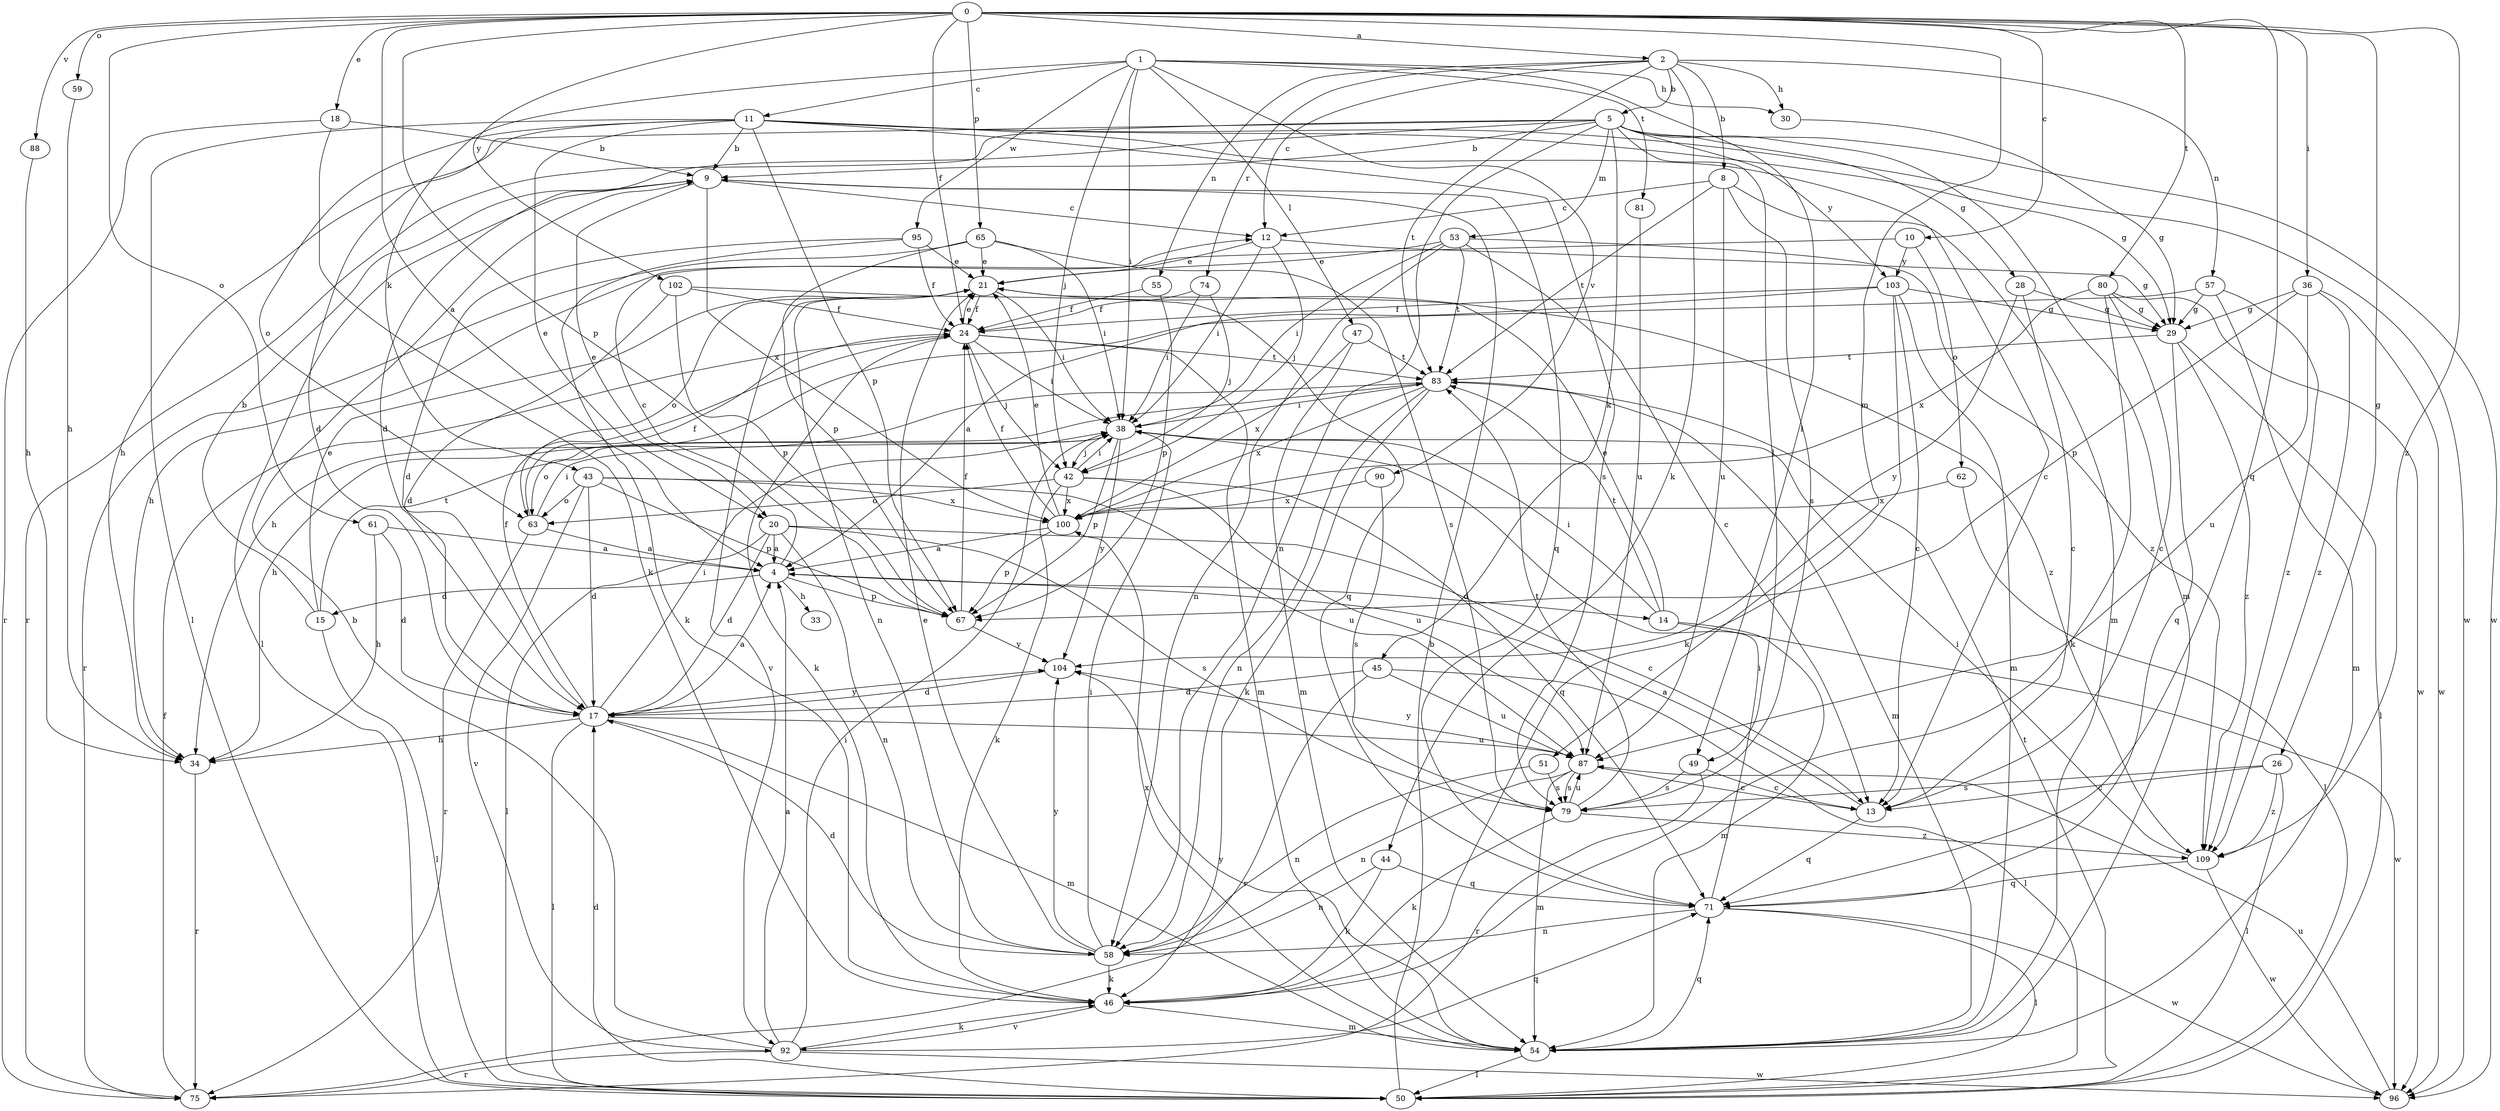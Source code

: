 strict digraph  {
0;
1;
2;
4;
5;
8;
9;
10;
11;
12;
13;
14;
15;
17;
18;
20;
21;
24;
26;
28;
29;
30;
33;
34;
36;
38;
42;
43;
44;
45;
46;
47;
49;
50;
51;
53;
54;
55;
57;
58;
59;
61;
62;
63;
65;
67;
71;
74;
75;
79;
80;
81;
83;
87;
88;
90;
92;
95;
96;
100;
102;
103;
104;
109;
0 -> 2  [label=a];
0 -> 4  [label=a];
0 -> 10  [label=c];
0 -> 18  [label=e];
0 -> 24  [label=f];
0 -> 26  [label=g];
0 -> 36  [label=i];
0 -> 51  [label=m];
0 -> 59  [label=o];
0 -> 61  [label=o];
0 -> 65  [label=p];
0 -> 67  [label=p];
0 -> 71  [label=q];
0 -> 80  [label=t];
0 -> 88  [label=v];
0 -> 102  [label=y];
0 -> 109  [label=z];
1 -> 11  [label=c];
1 -> 30  [label=h];
1 -> 38  [label=i];
1 -> 42  [label=j];
1 -> 43  [label=k];
1 -> 47  [label=l];
1 -> 49  [label=l];
1 -> 81  [label=t];
1 -> 90  [label=v];
1 -> 95  [label=w];
2 -> 5  [label=b];
2 -> 8  [label=b];
2 -> 12  [label=c];
2 -> 30  [label=h];
2 -> 44  [label=k];
2 -> 55  [label=n];
2 -> 57  [label=n];
2 -> 74  [label=r];
2 -> 83  [label=t];
4 -> 12  [label=c];
4 -> 14  [label=d];
4 -> 15  [label=d];
4 -> 33  [label=h];
4 -> 67  [label=p];
5 -> 9  [label=b];
5 -> 17  [label=d];
5 -> 28  [label=g];
5 -> 34  [label=h];
5 -> 45  [label=k];
5 -> 49  [label=l];
5 -> 53  [label=m];
5 -> 54  [label=m];
5 -> 58  [label=n];
5 -> 75  [label=r];
5 -> 96  [label=w];
5 -> 103  [label=y];
8 -> 12  [label=c];
8 -> 54  [label=m];
8 -> 79  [label=s];
8 -> 83  [label=t];
8 -> 87  [label=u];
9 -> 12  [label=c];
9 -> 20  [label=e];
9 -> 50  [label=l];
9 -> 71  [label=q];
9 -> 100  [label=x];
10 -> 34  [label=h];
10 -> 62  [label=o];
10 -> 103  [label=y];
11 -> 9  [label=b];
11 -> 13  [label=c];
11 -> 17  [label=d];
11 -> 20  [label=e];
11 -> 29  [label=g];
11 -> 50  [label=l];
11 -> 63  [label=o];
11 -> 67  [label=p];
11 -> 79  [label=s];
11 -> 96  [label=w];
12 -> 21  [label=e];
12 -> 29  [label=g];
12 -> 38  [label=i];
12 -> 42  [label=j];
13 -> 4  [label=a];
13 -> 71  [label=q];
14 -> 21  [label=e];
14 -> 38  [label=i];
14 -> 54  [label=m];
14 -> 83  [label=t];
14 -> 96  [label=w];
15 -> 9  [label=b];
15 -> 21  [label=e];
15 -> 50  [label=l];
15 -> 83  [label=t];
17 -> 4  [label=a];
17 -> 24  [label=f];
17 -> 34  [label=h];
17 -> 38  [label=i];
17 -> 50  [label=l];
17 -> 54  [label=m];
17 -> 87  [label=u];
17 -> 104  [label=y];
18 -> 9  [label=b];
18 -> 46  [label=k];
18 -> 75  [label=r];
20 -> 4  [label=a];
20 -> 13  [label=c];
20 -> 17  [label=d];
20 -> 50  [label=l];
20 -> 58  [label=n];
20 -> 79  [label=s];
21 -> 24  [label=f];
21 -> 38  [label=i];
21 -> 58  [label=n];
21 -> 63  [label=o];
21 -> 92  [label=v];
21 -> 109  [label=z];
24 -> 21  [label=e];
24 -> 38  [label=i];
24 -> 42  [label=j];
24 -> 46  [label=k];
24 -> 54  [label=m];
24 -> 83  [label=t];
26 -> 13  [label=c];
26 -> 50  [label=l];
26 -> 79  [label=s];
26 -> 109  [label=z];
28 -> 13  [label=c];
28 -> 29  [label=g];
28 -> 104  [label=y];
29 -> 50  [label=l];
29 -> 71  [label=q];
29 -> 83  [label=t];
29 -> 109  [label=z];
30 -> 29  [label=g];
34 -> 75  [label=r];
36 -> 29  [label=g];
36 -> 67  [label=p];
36 -> 87  [label=u];
36 -> 96  [label=w];
36 -> 109  [label=z];
38 -> 42  [label=j];
38 -> 63  [label=o];
38 -> 67  [label=p];
38 -> 104  [label=y];
42 -> 38  [label=i];
42 -> 46  [label=k];
42 -> 63  [label=o];
42 -> 71  [label=q];
42 -> 87  [label=u];
42 -> 100  [label=x];
43 -> 17  [label=d];
43 -> 63  [label=o];
43 -> 67  [label=p];
43 -> 87  [label=u];
43 -> 92  [label=v];
43 -> 100  [label=x];
44 -> 46  [label=k];
44 -> 58  [label=n];
44 -> 71  [label=q];
45 -> 17  [label=d];
45 -> 50  [label=l];
45 -> 75  [label=r];
45 -> 87  [label=u];
46 -> 54  [label=m];
46 -> 92  [label=v];
47 -> 54  [label=m];
47 -> 83  [label=t];
47 -> 100  [label=x];
49 -> 13  [label=c];
49 -> 75  [label=r];
49 -> 79  [label=s];
50 -> 9  [label=b];
50 -> 17  [label=d];
50 -> 83  [label=t];
51 -> 58  [label=n];
51 -> 79  [label=s];
53 -> 13  [label=c];
53 -> 21  [label=e];
53 -> 38  [label=i];
53 -> 58  [label=n];
53 -> 83  [label=t];
53 -> 109  [label=z];
54 -> 50  [label=l];
54 -> 71  [label=q];
54 -> 100  [label=x];
54 -> 104  [label=y];
55 -> 24  [label=f];
55 -> 67  [label=p];
57 -> 29  [label=g];
57 -> 34  [label=h];
57 -> 54  [label=m];
57 -> 109  [label=z];
58 -> 17  [label=d];
58 -> 21  [label=e];
58 -> 38  [label=i];
58 -> 46  [label=k];
58 -> 104  [label=y];
59 -> 34  [label=h];
61 -> 4  [label=a];
61 -> 17  [label=d];
61 -> 34  [label=h];
62 -> 50  [label=l];
62 -> 100  [label=x];
63 -> 4  [label=a];
63 -> 24  [label=f];
63 -> 38  [label=i];
63 -> 75  [label=r];
65 -> 21  [label=e];
65 -> 38  [label=i];
65 -> 67  [label=p];
65 -> 75  [label=r];
65 -> 79  [label=s];
67 -> 24  [label=f];
67 -> 104  [label=y];
71 -> 38  [label=i];
71 -> 50  [label=l];
71 -> 58  [label=n];
71 -> 96  [label=w];
74 -> 24  [label=f];
74 -> 38  [label=i];
74 -> 42  [label=j];
75 -> 24  [label=f];
79 -> 46  [label=k];
79 -> 83  [label=t];
79 -> 87  [label=u];
79 -> 109  [label=z];
80 -> 13  [label=c];
80 -> 29  [label=g];
80 -> 46  [label=k];
80 -> 96  [label=w];
80 -> 100  [label=x];
81 -> 87  [label=u];
83 -> 34  [label=h];
83 -> 38  [label=i];
83 -> 46  [label=k];
83 -> 54  [label=m];
83 -> 58  [label=n];
83 -> 100  [label=x];
87 -> 13  [label=c];
87 -> 54  [label=m];
87 -> 58  [label=n];
87 -> 79  [label=s];
87 -> 104  [label=y];
88 -> 34  [label=h];
90 -> 79  [label=s];
90 -> 100  [label=x];
92 -> 4  [label=a];
92 -> 9  [label=b];
92 -> 38  [label=i];
92 -> 46  [label=k];
92 -> 71  [label=q];
92 -> 75  [label=r];
92 -> 96  [label=w];
95 -> 17  [label=d];
95 -> 21  [label=e];
95 -> 24  [label=f];
95 -> 46  [label=k];
96 -> 87  [label=u];
100 -> 4  [label=a];
100 -> 21  [label=e];
100 -> 24  [label=f];
100 -> 67  [label=p];
102 -> 17  [label=d];
102 -> 24  [label=f];
102 -> 67  [label=p];
102 -> 71  [label=q];
103 -> 4  [label=a];
103 -> 13  [label=c];
103 -> 24  [label=f];
103 -> 29  [label=g];
103 -> 46  [label=k];
103 -> 54  [label=m];
104 -> 17  [label=d];
109 -> 38  [label=i];
109 -> 71  [label=q];
109 -> 96  [label=w];
}
